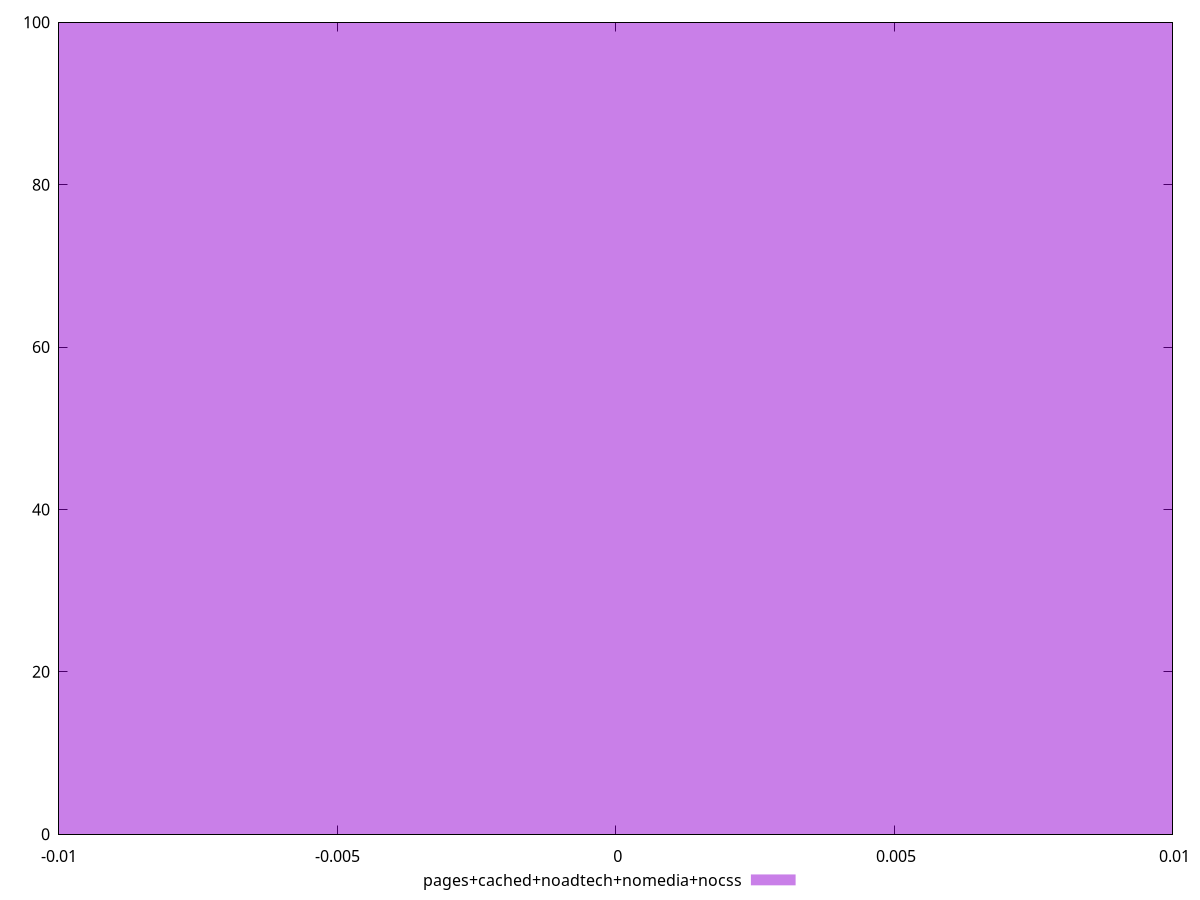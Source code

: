 reset

$pagesCachedNoadtechNomediaNocss <<EOF
0 100
EOF

set key outside below
set boxwidth 0.1
set xrange [-0.01:0.01]
set yrange [0:100]
set trange [0:100]
set style fill transparent solid 0.5 noborder
set terminal svg size 640, 490 enhanced background rgb 'white'
set output "report_00019_2021-02-10T18-14-37.922Z//render-blocking-resources/comparison/histogram/4_vs_5.svg"

plot $pagesCachedNoadtechNomediaNocss title "pages+cached+noadtech+nomedia+nocss" with boxes

reset
